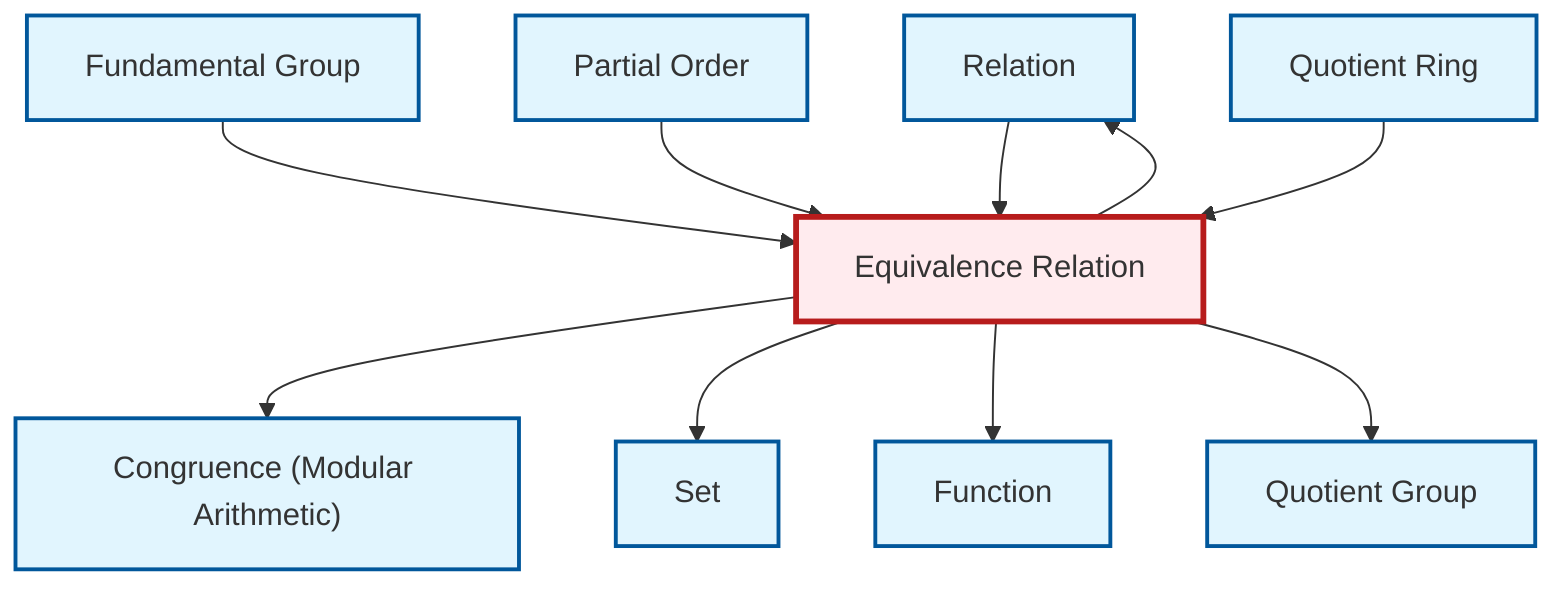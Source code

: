 graph TD
    classDef definition fill:#e1f5fe,stroke:#01579b,stroke-width:2px
    classDef theorem fill:#f3e5f5,stroke:#4a148c,stroke-width:2px
    classDef axiom fill:#fff3e0,stroke:#e65100,stroke-width:2px
    classDef example fill:#e8f5e9,stroke:#1b5e20,stroke-width:2px
    classDef current fill:#ffebee,stroke:#b71c1c,stroke-width:3px
    def-congruence["Congruence (Modular Arithmetic)"]:::definition
    def-set["Set"]:::definition
    def-relation["Relation"]:::definition
    def-quotient-ring["Quotient Ring"]:::definition
    def-function["Function"]:::definition
    def-partial-order["Partial Order"]:::definition
    def-equivalence-relation["Equivalence Relation"]:::definition
    def-quotient-group["Quotient Group"]:::definition
    def-fundamental-group["Fundamental Group"]:::definition
    def-equivalence-relation --> def-relation
    def-fundamental-group --> def-equivalence-relation
    def-equivalence-relation --> def-congruence
    def-equivalence-relation --> def-set
    def-relation --> def-equivalence-relation
    def-partial-order --> def-equivalence-relation
    def-equivalence-relation --> def-function
    def-quotient-ring --> def-equivalence-relation
    def-equivalence-relation --> def-quotient-group
    class def-equivalence-relation current